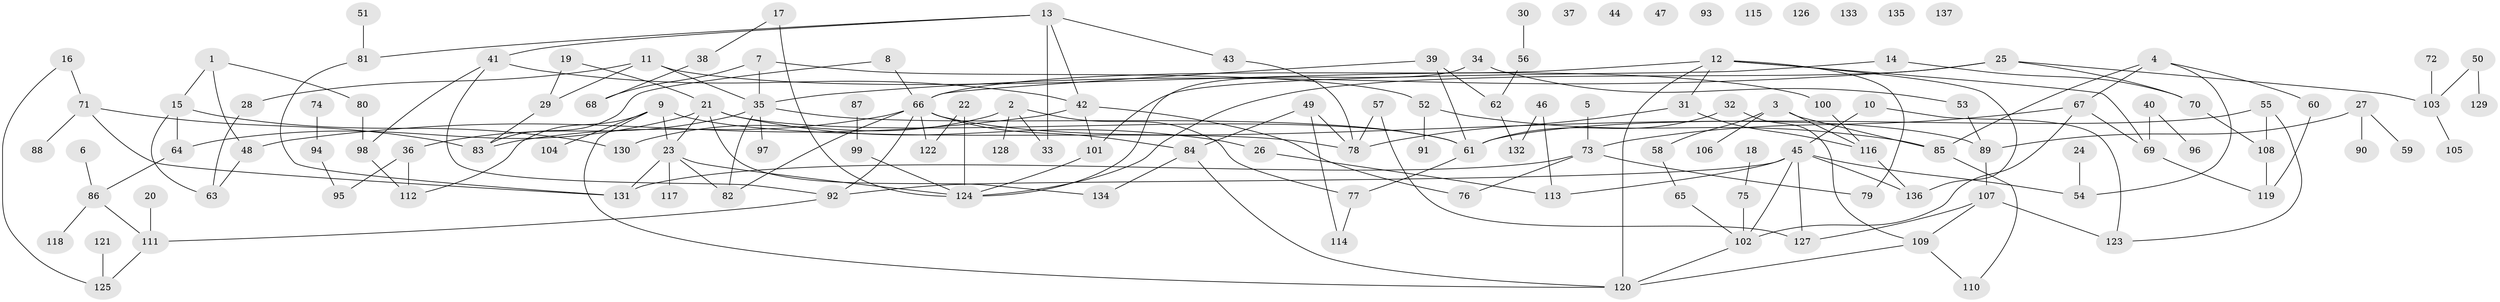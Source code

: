 // coarse degree distribution, {3: 0.16129032258064516, 5: 0.0967741935483871, 4: 0.10752688172043011, 1: 0.20430107526881722, 8: 0.03225806451612903, 12: 0.010752688172043012, 7: 0.03225806451612903, 2: 0.20430107526881722, 6: 0.053763440860215055, 0: 0.0967741935483871}
// Generated by graph-tools (version 1.1) at 2025/23/03/03/25 07:23:26]
// undirected, 137 vertices, 182 edges
graph export_dot {
graph [start="1"]
  node [color=gray90,style=filled];
  1;
  2;
  3;
  4;
  5;
  6;
  7;
  8;
  9;
  10;
  11;
  12;
  13;
  14;
  15;
  16;
  17;
  18;
  19;
  20;
  21;
  22;
  23;
  24;
  25;
  26;
  27;
  28;
  29;
  30;
  31;
  32;
  33;
  34;
  35;
  36;
  37;
  38;
  39;
  40;
  41;
  42;
  43;
  44;
  45;
  46;
  47;
  48;
  49;
  50;
  51;
  52;
  53;
  54;
  55;
  56;
  57;
  58;
  59;
  60;
  61;
  62;
  63;
  64;
  65;
  66;
  67;
  68;
  69;
  70;
  71;
  72;
  73;
  74;
  75;
  76;
  77;
  78;
  79;
  80;
  81;
  82;
  83;
  84;
  85;
  86;
  87;
  88;
  89;
  90;
  91;
  92;
  93;
  94;
  95;
  96;
  97;
  98;
  99;
  100;
  101;
  102;
  103;
  104;
  105;
  106;
  107;
  108;
  109;
  110;
  111;
  112;
  113;
  114;
  115;
  116;
  117;
  118;
  119;
  120;
  121;
  122;
  123;
  124;
  125;
  126;
  127;
  128;
  129;
  130;
  131;
  132;
  133;
  134;
  135;
  136;
  137;
  1 -- 15;
  1 -- 48;
  1 -- 80;
  2 -- 33;
  2 -- 77;
  2 -- 128;
  2 -- 130;
  3 -- 58;
  3 -- 85;
  3 -- 106;
  3 -- 116;
  4 -- 54;
  4 -- 60;
  4 -- 67;
  4 -- 85;
  5 -- 73;
  6 -- 86;
  7 -- 35;
  7 -- 52;
  7 -- 68;
  8 -- 66;
  8 -- 83;
  9 -- 23;
  9 -- 78;
  9 -- 104;
  9 -- 112;
  9 -- 120;
  10 -- 45;
  10 -- 123;
  11 -- 28;
  11 -- 29;
  11 -- 35;
  11 -- 100;
  12 -- 31;
  12 -- 66;
  12 -- 69;
  12 -- 79;
  12 -- 120;
  12 -- 136;
  13 -- 33;
  13 -- 41;
  13 -- 42;
  13 -- 43;
  13 -- 81;
  14 -- 70;
  14 -- 101;
  15 -- 63;
  15 -- 64;
  15 -- 130;
  16 -- 71;
  16 -- 125;
  17 -- 38;
  17 -- 124;
  18 -- 75;
  19 -- 21;
  19 -- 29;
  20 -- 111;
  21 -- 23;
  21 -- 26;
  21 -- 61;
  21 -- 64;
  21 -- 134;
  22 -- 122;
  22 -- 124;
  23 -- 82;
  23 -- 117;
  23 -- 124;
  23 -- 131;
  24 -- 54;
  25 -- 35;
  25 -- 70;
  25 -- 103;
  25 -- 124;
  26 -- 113;
  27 -- 59;
  27 -- 89;
  27 -- 90;
  28 -- 63;
  29 -- 83;
  30 -- 56;
  31 -- 78;
  31 -- 116;
  32 -- 61;
  32 -- 109;
  34 -- 53;
  34 -- 124;
  35 -- 36;
  35 -- 61;
  35 -- 82;
  35 -- 97;
  36 -- 95;
  36 -- 112;
  38 -- 68;
  39 -- 61;
  39 -- 62;
  39 -- 66;
  40 -- 69;
  40 -- 96;
  41 -- 42;
  41 -- 92;
  41 -- 98;
  42 -- 48;
  42 -- 76;
  42 -- 101;
  43 -- 78;
  45 -- 54;
  45 -- 92;
  45 -- 102;
  45 -- 113;
  45 -- 127;
  45 -- 136;
  46 -- 113;
  46 -- 132;
  48 -- 63;
  49 -- 78;
  49 -- 84;
  49 -- 114;
  50 -- 103;
  50 -- 129;
  51 -- 81;
  52 -- 85;
  52 -- 91;
  53 -- 89;
  55 -- 61;
  55 -- 108;
  55 -- 123;
  56 -- 62;
  57 -- 78;
  57 -- 127;
  58 -- 65;
  60 -- 119;
  61 -- 77;
  62 -- 132;
  64 -- 86;
  65 -- 102;
  66 -- 82;
  66 -- 83;
  66 -- 84;
  66 -- 89;
  66 -- 92;
  66 -- 122;
  67 -- 69;
  67 -- 73;
  67 -- 102;
  69 -- 119;
  70 -- 108;
  71 -- 83;
  71 -- 88;
  71 -- 131;
  72 -- 103;
  73 -- 76;
  73 -- 79;
  73 -- 131;
  74 -- 94;
  75 -- 102;
  77 -- 114;
  80 -- 98;
  81 -- 131;
  84 -- 120;
  84 -- 134;
  85 -- 110;
  86 -- 111;
  86 -- 118;
  87 -- 99;
  89 -- 107;
  92 -- 111;
  94 -- 95;
  98 -- 112;
  99 -- 124;
  100 -- 116;
  101 -- 124;
  102 -- 120;
  103 -- 105;
  107 -- 109;
  107 -- 123;
  107 -- 127;
  108 -- 119;
  109 -- 110;
  109 -- 120;
  111 -- 125;
  116 -- 136;
  121 -- 125;
}
